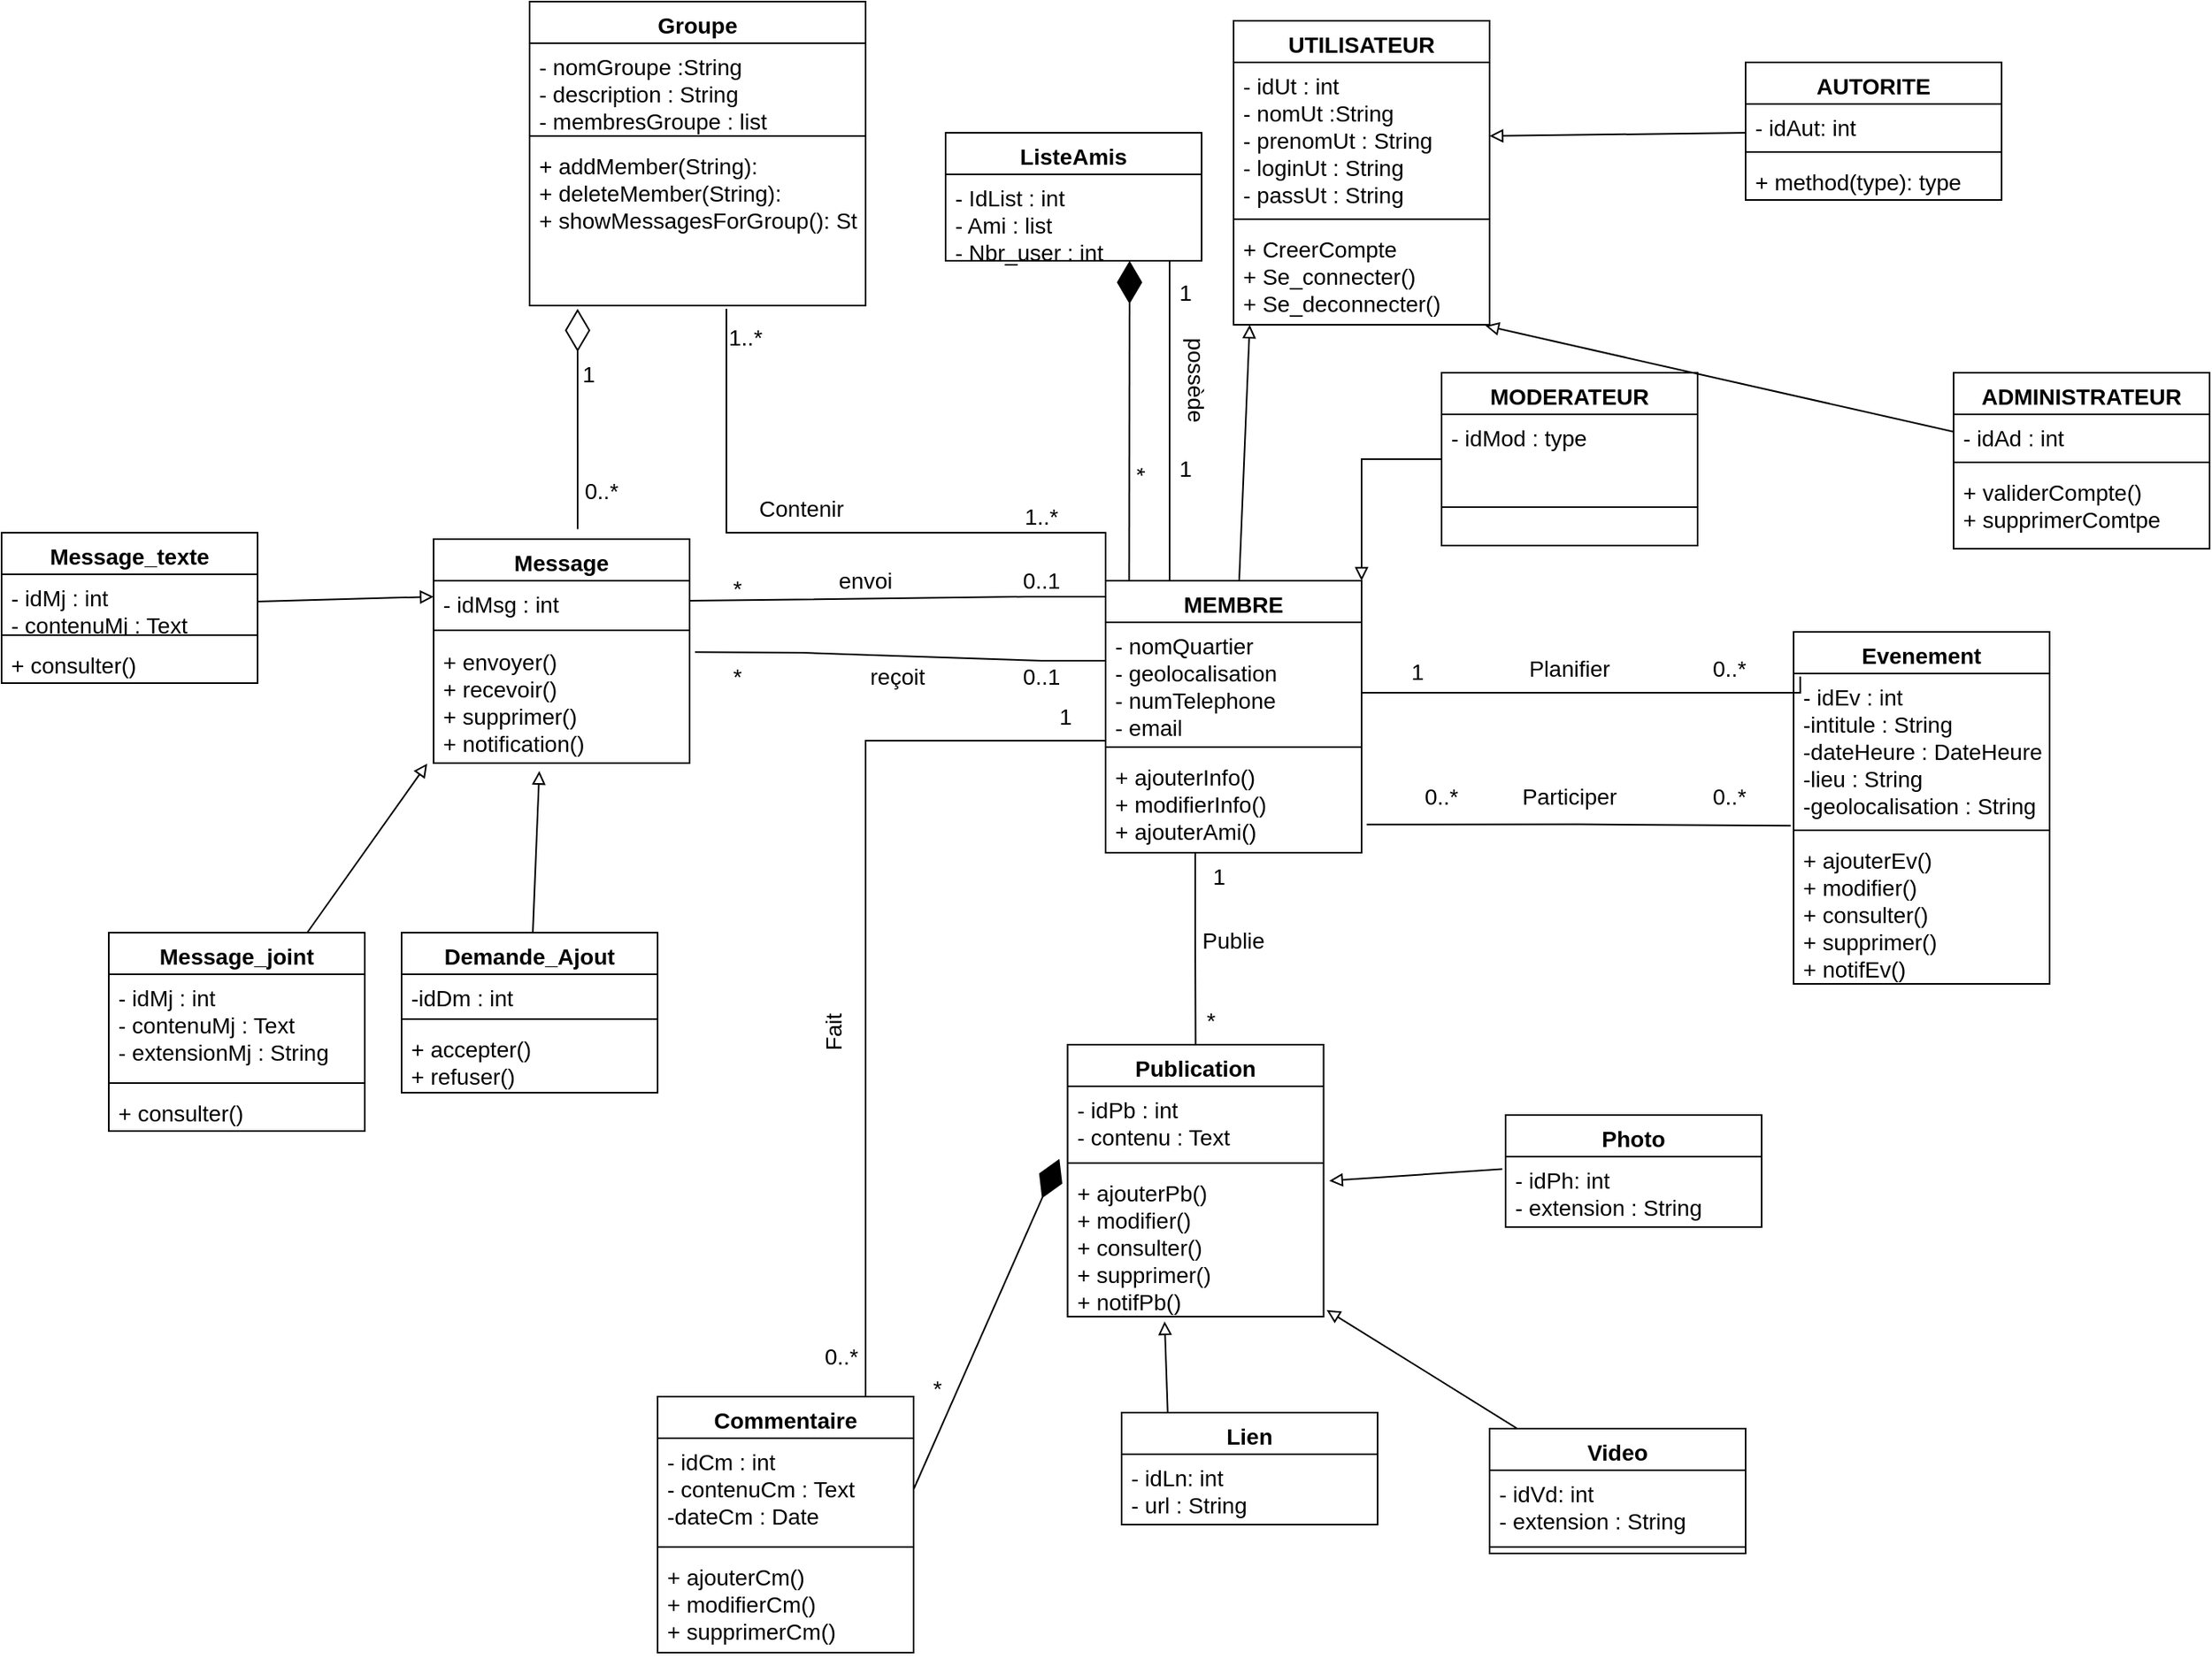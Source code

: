 <mxfile version="20.8.11" type="github">
  <diagram name="Page-1" id="nLd5oKzQ9gO693_rZfJg">
    <mxGraphModel dx="1706" dy="1722" grid="1" gridSize="10" guides="1" tooltips="1" connect="1" arrows="1" fold="1" page="1" pageScale="1" pageWidth="827" pageHeight="1169" math="0" shadow="0">
      <root>
        <mxCell id="0" />
        <mxCell id="1" parent="0" />
        <mxCell id="KBeB1Mv37ap3J1wRYVuE-1" value="UTILISATEUR" style="swimlane;fontStyle=1;align=center;verticalAlign=top;childLayout=stackLayout;horizontal=1;startSize=26;horizontalStack=0;resizeParent=1;resizeParentMax=0;resizeLast=0;collapsible=1;marginBottom=0;fontSize=14;" parent="1" vertex="1">
          <mxGeometry x="290" y="-40" width="160" height="190" as="geometry" />
        </mxCell>
        <mxCell id="KBeB1Mv37ap3J1wRYVuE-2" value="- idUt : int&#xa;- nomUt :String&#xa;- prenomUt : String&#xa;- loginUt : String&#xa;- passUt : String&#xa;&#xa;" style="text;strokeColor=none;fillColor=none;align=left;verticalAlign=top;spacingLeft=4;spacingRight=4;overflow=hidden;rotatable=0;points=[[0,0.5],[1,0.5]];portConstraint=eastwest;fontSize=14;" parent="KBeB1Mv37ap3J1wRYVuE-1" vertex="1">
          <mxGeometry y="26" width="160" height="94" as="geometry" />
        </mxCell>
        <mxCell id="KBeB1Mv37ap3J1wRYVuE-3" value="" style="line;strokeWidth=1;fillColor=none;align=left;verticalAlign=middle;spacingTop=-1;spacingLeft=3;spacingRight=3;rotatable=0;labelPosition=right;points=[];portConstraint=eastwest;strokeColor=inherit;fontSize=14;" parent="KBeB1Mv37ap3J1wRYVuE-1" vertex="1">
          <mxGeometry y="120" width="160" height="8" as="geometry" />
        </mxCell>
        <mxCell id="KBeB1Mv37ap3J1wRYVuE-4" value="+ CreerCompte&#xa;+ Se_connecter()&#xa;+ Se_deconnecter()" style="text;strokeColor=none;fillColor=none;align=left;verticalAlign=top;spacingLeft=4;spacingRight=4;overflow=hidden;rotatable=0;points=[[0,0.5],[1,0.5]];portConstraint=eastwest;fontSize=14;" parent="KBeB1Mv37ap3J1wRYVuE-1" vertex="1">
          <mxGeometry y="128" width="160" height="62" as="geometry" />
        </mxCell>
        <mxCell id="CkU59M2SKb6onxOzNVY_-23" style="edgeStyle=none;rounded=0;orthogonalLoop=1;jettySize=auto;html=1;endArrow=block;endFill=0;fontSize=14;" parent="1" source="KBeB1Mv37ap3J1wRYVuE-11" target="KBeB1Mv37ap3J1wRYVuE-2" edge="1">
          <mxGeometry relative="1" as="geometry" />
        </mxCell>
        <mxCell id="KBeB1Mv37ap3J1wRYVuE-11" value="AUTORITE" style="swimlane;fontStyle=1;align=center;verticalAlign=top;childLayout=stackLayout;horizontal=1;startSize=26;horizontalStack=0;resizeParent=1;resizeParentMax=0;resizeLast=0;collapsible=1;marginBottom=0;fontSize=14;" parent="1" vertex="1">
          <mxGeometry x="610" y="-14" width="160" height="86" as="geometry" />
        </mxCell>
        <mxCell id="KBeB1Mv37ap3J1wRYVuE-12" value="- idAut: int" style="text;strokeColor=none;fillColor=none;align=left;verticalAlign=top;spacingLeft=4;spacingRight=4;overflow=hidden;rotatable=0;points=[[0,0.5],[1,0.5]];portConstraint=eastwest;fontSize=14;" parent="KBeB1Mv37ap3J1wRYVuE-11" vertex="1">
          <mxGeometry y="26" width="160" height="26" as="geometry" />
        </mxCell>
        <mxCell id="KBeB1Mv37ap3J1wRYVuE-13" value="" style="line;strokeWidth=1;fillColor=none;align=left;verticalAlign=middle;spacingTop=-1;spacingLeft=3;spacingRight=3;rotatable=0;labelPosition=right;points=[];portConstraint=eastwest;strokeColor=inherit;fontSize=14;" parent="KBeB1Mv37ap3J1wRYVuE-11" vertex="1">
          <mxGeometry y="52" width="160" height="8" as="geometry" />
        </mxCell>
        <mxCell id="KBeB1Mv37ap3J1wRYVuE-14" value="+ method(type): type" style="text;strokeColor=none;fillColor=none;align=left;verticalAlign=top;spacingLeft=4;spacingRight=4;overflow=hidden;rotatable=0;points=[[0,0.5],[1,0.5]];portConstraint=eastwest;fontSize=14;" parent="KBeB1Mv37ap3J1wRYVuE-11" vertex="1">
          <mxGeometry y="60" width="160" height="26" as="geometry" />
        </mxCell>
        <mxCell id="CkU59M2SKb6onxOzNVY_-20" style="rounded=0;orthogonalLoop=1;jettySize=auto;html=1;endArrow=block;endFill=0;fontSize=14;entryX=0.063;entryY=1;entryDx=0;entryDy=0;entryPerimeter=0;" parent="1" source="KBeB1Mv37ap3J1wRYVuE-15" target="KBeB1Mv37ap3J1wRYVuE-4" edge="1">
          <mxGeometry relative="1" as="geometry">
            <mxPoint x="300" y="120" as="targetPoint" />
          </mxGeometry>
        </mxCell>
        <mxCell id="7G3Ht4xXfiFAOZeV6RYM-61" style="edgeStyle=orthogonalEdgeStyle;rounded=0;jumpSize=6;orthogonalLoop=1;jettySize=auto;html=1;entryX=0.5;entryY=0;entryDx=0;entryDy=0;strokeWidth=1;fontSize=14;endArrow=none;endFill=0;startSize=6;sourcePerimeterSpacing=0;targetPerimeterSpacing=0;" edge="1" parent="1" source="KBeB1Mv37ap3J1wRYVuE-15" target="CkU59M2SKb6onxOzNVY_-30">
          <mxGeometry relative="1" as="geometry">
            <Array as="points">
              <mxPoint x="266" y="530" />
              <mxPoint x="266" y="530" />
            </Array>
          </mxGeometry>
        </mxCell>
        <mxCell id="KBeB1Mv37ap3J1wRYVuE-15" value="MEMBRE" style="swimlane;fontStyle=1;align=center;verticalAlign=top;childLayout=stackLayout;horizontal=1;startSize=26;horizontalStack=0;resizeParent=1;resizeParentMax=0;resizeLast=0;collapsible=1;marginBottom=0;fontSize=14;" parent="1" vertex="1">
          <mxGeometry x="210" y="310" width="160" height="170" as="geometry" />
        </mxCell>
        <mxCell id="KBeB1Mv37ap3J1wRYVuE-16" value="- nomQuartier&#xa;- geolocalisation&#xa;- numTelephone&#xa;- email&#xa;&#xa;" style="text;strokeColor=none;fillColor=none;align=left;verticalAlign=top;spacingLeft=4;spacingRight=4;overflow=hidden;rotatable=0;points=[[0,0.5],[1,0.5]];portConstraint=eastwest;fontSize=14;" parent="KBeB1Mv37ap3J1wRYVuE-15" vertex="1">
          <mxGeometry y="26" width="160" height="74" as="geometry" />
        </mxCell>
        <mxCell id="KBeB1Mv37ap3J1wRYVuE-17" value="" style="line;strokeWidth=1;fillColor=none;align=left;verticalAlign=middle;spacingTop=-1;spacingLeft=3;spacingRight=3;rotatable=0;labelPosition=right;points=[];portConstraint=eastwest;strokeColor=inherit;fontSize=14;" parent="KBeB1Mv37ap3J1wRYVuE-15" vertex="1">
          <mxGeometry y="100" width="160" height="8" as="geometry" />
        </mxCell>
        <mxCell id="KBeB1Mv37ap3J1wRYVuE-18" value="+ ajouterInfo()&#xa;+ modifierInfo()&#xa;+ ajouterAmi()" style="text;strokeColor=none;fillColor=none;align=left;verticalAlign=top;spacingLeft=4;spacingRight=4;overflow=hidden;rotatable=0;points=[[0,0.5],[1,0.5]];portConstraint=eastwest;fontSize=14;" parent="KBeB1Mv37ap3J1wRYVuE-15" vertex="1">
          <mxGeometry y="108" width="160" height="62" as="geometry" />
        </mxCell>
        <mxCell id="7G3Ht4xXfiFAOZeV6RYM-59" style="edgeStyle=orthogonalEdgeStyle;rounded=0;jumpSize=6;orthogonalLoop=1;jettySize=auto;html=1;entryX=1;entryY=0;entryDx=0;entryDy=0;strokeWidth=1;fontSize=14;endArrow=block;endFill=0;startSize=6;sourcePerimeterSpacing=0;targetPerimeterSpacing=0;" edge="1" parent="1" source="KBeB1Mv37ap3J1wRYVuE-19" target="KBeB1Mv37ap3J1wRYVuE-15">
          <mxGeometry relative="1" as="geometry" />
        </mxCell>
        <mxCell id="KBeB1Mv37ap3J1wRYVuE-19" value="MODERATEUR" style="swimlane;fontStyle=1;align=center;verticalAlign=top;childLayout=stackLayout;horizontal=1;startSize=26;horizontalStack=0;resizeParent=1;resizeParentMax=0;resizeLast=0;collapsible=1;marginBottom=0;fontSize=14;" parent="1" vertex="1">
          <mxGeometry x="420" y="180" width="160" height="108" as="geometry" />
        </mxCell>
        <mxCell id="KBeB1Mv37ap3J1wRYVuE-20" value="- idMod : type" style="text;strokeColor=none;fillColor=none;align=left;verticalAlign=top;spacingLeft=4;spacingRight=4;overflow=hidden;rotatable=0;points=[[0,0.5],[1,0.5]];portConstraint=eastwest;fontSize=14;" parent="KBeB1Mv37ap3J1wRYVuE-19" vertex="1">
          <mxGeometry y="26" width="160" height="34" as="geometry" />
        </mxCell>
        <mxCell id="KBeB1Mv37ap3J1wRYVuE-21" value="" style="line;strokeWidth=1;fillColor=none;align=left;verticalAlign=middle;spacingTop=-1;spacingLeft=3;spacingRight=3;rotatable=0;labelPosition=right;points=[];portConstraint=eastwest;strokeColor=inherit;fontSize=14;" parent="KBeB1Mv37ap3J1wRYVuE-19" vertex="1">
          <mxGeometry y="60" width="160" height="48" as="geometry" />
        </mxCell>
        <mxCell id="CkU59M2SKb6onxOzNVY_-22" style="edgeStyle=none;rounded=0;orthogonalLoop=1;jettySize=auto;html=1;entryX=0.984;entryY=1.01;entryDx=0;entryDy=0;entryPerimeter=0;endArrow=block;endFill=0;fontSize=14;" parent="1" source="KBeB1Mv37ap3J1wRYVuE-23" target="KBeB1Mv37ap3J1wRYVuE-4" edge="1">
          <mxGeometry relative="1" as="geometry" />
        </mxCell>
        <mxCell id="KBeB1Mv37ap3J1wRYVuE-23" value="ADMINISTRATEUR" style="swimlane;fontStyle=1;align=center;verticalAlign=top;childLayout=stackLayout;horizontal=1;startSize=26;horizontalStack=0;resizeParent=1;resizeParentMax=0;resizeLast=0;collapsible=1;marginBottom=0;fontSize=14;" parent="1" vertex="1">
          <mxGeometry x="740" y="180" width="160" height="110" as="geometry" />
        </mxCell>
        <mxCell id="KBeB1Mv37ap3J1wRYVuE-24" value="- idAd : int" style="text;strokeColor=none;fillColor=none;align=left;verticalAlign=top;spacingLeft=4;spacingRight=4;overflow=hidden;rotatable=0;points=[[0,0.5],[1,0.5]];portConstraint=eastwest;fontSize=14;" parent="KBeB1Mv37ap3J1wRYVuE-23" vertex="1">
          <mxGeometry y="26" width="160" height="26" as="geometry" />
        </mxCell>
        <mxCell id="KBeB1Mv37ap3J1wRYVuE-25" value="" style="line;strokeWidth=1;fillColor=none;align=left;verticalAlign=middle;spacingTop=-1;spacingLeft=3;spacingRight=3;rotatable=0;labelPosition=right;points=[];portConstraint=eastwest;strokeColor=inherit;fontSize=14;" parent="KBeB1Mv37ap3J1wRYVuE-23" vertex="1">
          <mxGeometry y="52" width="160" height="8" as="geometry" />
        </mxCell>
        <mxCell id="KBeB1Mv37ap3J1wRYVuE-26" value="+ validerCompte()&#xa;+ supprimerComtpe" style="text;strokeColor=none;fillColor=none;align=left;verticalAlign=top;spacingLeft=4;spacingRight=4;overflow=hidden;rotatable=0;points=[[0,0.5],[1,0.5]];portConstraint=eastwest;fontSize=14;" parent="KBeB1Mv37ap3J1wRYVuE-23" vertex="1">
          <mxGeometry y="60" width="160" height="50" as="geometry" />
        </mxCell>
        <mxCell id="CkU59M2SKb6onxOzNVY_-30" value="Publication" style="swimlane;fontStyle=1;align=center;verticalAlign=top;childLayout=stackLayout;horizontal=1;startSize=26;horizontalStack=0;resizeParent=1;resizeParentMax=0;resizeLast=0;collapsible=1;marginBottom=0;fontSize=14;" parent="1" vertex="1">
          <mxGeometry x="186.25" y="600" width="160" height="170" as="geometry" />
        </mxCell>
        <mxCell id="CkU59M2SKb6onxOzNVY_-31" value="- idPb : int&#xa;- contenu : Text" style="text;strokeColor=none;fillColor=none;align=left;verticalAlign=top;spacingLeft=4;spacingRight=4;overflow=hidden;rotatable=0;points=[[0,0.5],[1,0.5]];portConstraint=eastwest;fontSize=14;" parent="CkU59M2SKb6onxOzNVY_-30" vertex="1">
          <mxGeometry y="26" width="160" height="44" as="geometry" />
        </mxCell>
        <mxCell id="CkU59M2SKb6onxOzNVY_-32" value="" style="line;strokeWidth=1;fillColor=none;align=left;verticalAlign=middle;spacingTop=-1;spacingLeft=3;spacingRight=3;rotatable=0;labelPosition=right;points=[];portConstraint=eastwest;strokeColor=inherit;fontSize=14;" parent="CkU59M2SKb6onxOzNVY_-30" vertex="1">
          <mxGeometry y="70" width="160" height="8" as="geometry" />
        </mxCell>
        <mxCell id="CkU59M2SKb6onxOzNVY_-33" value="+ ajouterPb()&#xa;+ modifier()&#xa;+ consulter()&#xa;+ supprimer()&#xa;+ notifPb()" style="text;strokeColor=none;fillColor=none;align=left;verticalAlign=top;spacingLeft=4;spacingRight=4;overflow=hidden;rotatable=0;points=[[0,0.5],[1,0.5]];portConstraint=eastwest;fontSize=14;" parent="CkU59M2SKb6onxOzNVY_-30" vertex="1">
          <mxGeometry y="78" width="160" height="92" as="geometry" />
        </mxCell>
        <mxCell id="CkU59M2SKb6onxOzNVY_-48" style="edgeStyle=none;rounded=0;orthogonalLoop=1;jettySize=auto;html=1;endArrow=block;endFill=0;fontSize=14;entryX=1.012;entryY=0.955;entryDx=0;entryDy=0;entryPerimeter=0;" parent="1" source="CkU59M2SKb6onxOzNVY_-34" target="CkU59M2SKb6onxOzNVY_-33" edge="1">
          <mxGeometry relative="1" as="geometry">
            <mxPoint x="370" y="780" as="targetPoint" />
          </mxGeometry>
        </mxCell>
        <mxCell id="CkU59M2SKb6onxOzNVY_-34" value="Video" style="swimlane;fontStyle=1;align=center;verticalAlign=top;childLayout=stackLayout;horizontal=1;startSize=26;horizontalStack=0;resizeParent=1;resizeParentMax=0;resizeLast=0;collapsible=1;marginBottom=0;fontSize=14;" parent="1" vertex="1">
          <mxGeometry x="450" y="840" width="160" height="78" as="geometry" />
        </mxCell>
        <mxCell id="CkU59M2SKb6onxOzNVY_-35" value="- idVd: int&#xa;- extension : String&#xa;" style="text;strokeColor=none;fillColor=none;align=left;verticalAlign=top;spacingLeft=4;spacingRight=4;overflow=hidden;rotatable=0;points=[[0,0.5],[1,0.5]];portConstraint=eastwest;fontSize=14;" parent="CkU59M2SKb6onxOzNVY_-34" vertex="1">
          <mxGeometry y="26" width="160" height="44" as="geometry" />
        </mxCell>
        <mxCell id="CkU59M2SKb6onxOzNVY_-36" value="" style="line;strokeWidth=1;fillColor=none;align=left;verticalAlign=middle;spacingTop=-1;spacingLeft=3;spacingRight=3;rotatable=0;labelPosition=right;points=[];portConstraint=eastwest;strokeColor=inherit;fontSize=14;" parent="CkU59M2SKb6onxOzNVY_-34" vertex="1">
          <mxGeometry y="70" width="160" height="8" as="geometry" />
        </mxCell>
        <mxCell id="CkU59M2SKb6onxOzNVY_-47" style="edgeStyle=none;rounded=0;orthogonalLoop=1;jettySize=auto;html=1;endArrow=block;endFill=0;fontSize=14;entryX=0.379;entryY=1.032;entryDx=0;entryDy=0;entryPerimeter=0;" parent="1" edge="1" target="CkU59M2SKb6onxOzNVY_-33">
          <mxGeometry relative="1" as="geometry">
            <mxPoint x="248.82" y="830" as="sourcePoint" />
            <mxPoint x="249" y="780" as="targetPoint" />
          </mxGeometry>
        </mxCell>
        <mxCell id="CkU59M2SKb6onxOzNVY_-38" value="Lien" style="swimlane;fontStyle=1;align=center;verticalAlign=top;childLayout=stackLayout;horizontal=1;startSize=26;horizontalStack=0;resizeParent=1;resizeParentMax=0;resizeLast=0;collapsible=1;marginBottom=0;fontSize=14;" parent="1" vertex="1">
          <mxGeometry x="220" y="830" width="160" height="70" as="geometry" />
        </mxCell>
        <mxCell id="CkU59M2SKb6onxOzNVY_-39" value="- idLn: int&#xa;- url : String&#xa;" style="text;strokeColor=none;fillColor=none;align=left;verticalAlign=top;spacingLeft=4;spacingRight=4;overflow=hidden;rotatable=0;points=[[0,0.5],[1,0.5]];portConstraint=eastwest;fontSize=14;" parent="CkU59M2SKb6onxOzNVY_-38" vertex="1">
          <mxGeometry y="26" width="160" height="44" as="geometry" />
        </mxCell>
        <mxCell id="CkU59M2SKb6onxOzNVY_-49" style="edgeStyle=none;rounded=0;orthogonalLoop=1;jettySize=auto;html=1;endArrow=block;endFill=0;fontSize=14;exitX=-0.013;exitY=0.177;exitDx=0;exitDy=0;entryX=1.022;entryY=0.077;entryDx=0;entryDy=0;entryPerimeter=0;exitPerimeter=0;" parent="1" edge="1" target="CkU59M2SKb6onxOzNVY_-33" source="CkU59M2SKb6onxOzNVY_-43">
          <mxGeometry relative="1" as="geometry">
            <mxPoint x="450" y="538.667" as="sourcePoint" />
            <mxPoint x="380" y="683" as="targetPoint" />
            <Array as="points" />
          </mxGeometry>
        </mxCell>
        <mxCell id="CkU59M2SKb6onxOzNVY_-42" value="Photo" style="swimlane;fontStyle=1;align=center;verticalAlign=top;childLayout=stackLayout;horizontal=1;startSize=26;horizontalStack=0;resizeParent=1;resizeParentMax=0;resizeLast=0;collapsible=1;marginBottom=0;fontSize=14;" parent="1" vertex="1">
          <mxGeometry x="460" y="644" width="160" height="70" as="geometry" />
        </mxCell>
        <mxCell id="CkU59M2SKb6onxOzNVY_-43" value="- idPh: int&#xa;- extension : String&#xa;" style="text;strokeColor=none;fillColor=none;align=left;verticalAlign=top;spacingLeft=4;spacingRight=4;overflow=hidden;rotatable=0;points=[[0,0.5],[1,0.5]];portConstraint=eastwest;fontSize=14;" parent="CkU59M2SKb6onxOzNVY_-42" vertex="1">
          <mxGeometry y="26" width="160" height="44" as="geometry" />
        </mxCell>
        <mxCell id="CkU59M2SKb6onxOzNVY_-54" value="ListeAmis" style="swimlane;fontStyle=1;align=center;verticalAlign=top;childLayout=stackLayout;horizontal=1;startSize=26;horizontalStack=0;resizeParent=1;resizeParentMax=0;resizeLast=0;collapsible=1;marginBottom=0;fontSize=14;" parent="1" vertex="1">
          <mxGeometry x="110" y="30" width="160" height="80" as="geometry" />
        </mxCell>
        <mxCell id="CkU59M2SKb6onxOzNVY_-55" value="- IdList : int&#xa;- Ami : list&#xa;- Nbr_user : int&#xa;" style="text;strokeColor=none;fillColor=none;align=left;verticalAlign=top;spacingLeft=4;spacingRight=4;overflow=hidden;rotatable=0;points=[[0,0.5],[1,0.5]];portConstraint=eastwest;fontSize=14;" parent="CkU59M2SKb6onxOzNVY_-54" vertex="1">
          <mxGeometry y="26" width="160" height="54" as="geometry" />
        </mxCell>
        <mxCell id="CkU59M2SKb6onxOzNVY_-61" style="edgeStyle=none;rounded=0;orthogonalLoop=1;jettySize=auto;html=1;endArrow=none;endFill=0;exitX=0.25;exitY=0;exitDx=0;exitDy=0;sourcePerimeterSpacing=0;targetPerimeterSpacing=0;fontSize=14;" parent="1" source="KBeB1Mv37ap3J1wRYVuE-15" edge="1">
          <mxGeometry relative="1" as="geometry">
            <mxPoint x="74" y="160" as="sourcePoint" />
            <mxPoint x="250" y="110" as="targetPoint" />
            <Array as="points">
              <mxPoint x="250" y="140" />
            </Array>
          </mxGeometry>
        </mxCell>
        <mxCell id="CkU59M2SKb6onxOzNVY_-68" style="edgeStyle=orthogonalEdgeStyle;rounded=0;orthogonalLoop=1;jettySize=auto;html=1;endArrow=none;endFill=0;fontSize=14;" parent="1" source="CkU59M2SKb6onxOzNVY_-63" edge="1">
          <mxGeometry relative="1" as="geometry">
            <mxPoint x="210" y="420" as="targetPoint" />
            <Array as="points">
              <mxPoint x="60" y="410" />
              <mxPoint x="210" y="410" />
            </Array>
          </mxGeometry>
        </mxCell>
        <mxCell id="CkU59M2SKb6onxOzNVY_-63" value="Commentaire" style="swimlane;fontStyle=1;align=center;verticalAlign=top;childLayout=stackLayout;horizontal=1;startSize=26;horizontalStack=0;resizeParent=1;resizeParentMax=0;resizeLast=0;collapsible=1;marginBottom=0;fontSize=14;" parent="1" vertex="1">
          <mxGeometry x="-70" y="820" width="160" height="160" as="geometry" />
        </mxCell>
        <mxCell id="CkU59M2SKb6onxOzNVY_-64" value="- idCm : int&#xa;- contenuCm : Text&#xa;-dateCm : Date" style="text;strokeColor=none;fillColor=none;align=left;verticalAlign=top;spacingLeft=4;spacingRight=4;overflow=hidden;rotatable=0;points=[[0,0.5],[1,0.5]];portConstraint=eastwest;fontSize=14;" parent="CkU59M2SKb6onxOzNVY_-63" vertex="1">
          <mxGeometry y="26" width="160" height="64" as="geometry" />
        </mxCell>
        <mxCell id="CkU59M2SKb6onxOzNVY_-65" value="" style="line;strokeWidth=1;fillColor=none;align=left;verticalAlign=middle;spacingTop=-1;spacingLeft=3;spacingRight=3;rotatable=0;labelPosition=right;points=[];portConstraint=eastwest;strokeColor=inherit;fontSize=14;" parent="CkU59M2SKb6onxOzNVY_-63" vertex="1">
          <mxGeometry y="90" width="160" height="8" as="geometry" />
        </mxCell>
        <mxCell id="CkU59M2SKb6onxOzNVY_-66" value="+ ajouterCm()&#xa;+ modifierCm()&#xa;+ supprimerCm()&#xa;" style="text;strokeColor=none;fillColor=none;align=left;verticalAlign=top;spacingLeft=4;spacingRight=4;overflow=hidden;rotatable=0;points=[[0,0.5],[1,0.5]];portConstraint=eastwest;fontSize=14;" parent="CkU59M2SKb6onxOzNVY_-63" vertex="1">
          <mxGeometry y="98" width="160" height="62" as="geometry" />
        </mxCell>
        <mxCell id="CkU59M2SKb6onxOzNVY_-77" style="rounded=0;orthogonalLoop=1;jettySize=auto;html=1;endArrow=none;endFill=0;exitX=0;exitY=0.75;exitDx=0;exitDy=0;fontSize=14;" parent="1" edge="1">
          <mxGeometry relative="1" as="geometry">
            <mxPoint x="-50" y="322.5" as="sourcePoint" />
            <mxPoint x="210" y="320" as="targetPoint" />
            <Array as="points">
              <mxPoint x="160" y="320" />
            </Array>
          </mxGeometry>
        </mxCell>
        <mxCell id="CkU59M2SKb6onxOzNVY_-73" value="Message" style="swimlane;fontStyle=1;align=center;verticalAlign=top;childLayout=stackLayout;horizontal=1;startSize=26;horizontalStack=0;resizeParent=1;resizeParentMax=0;resizeLast=0;collapsible=1;marginBottom=0;fontSize=14;" parent="1" vertex="1">
          <mxGeometry x="-210" y="284" width="160" height="140" as="geometry" />
        </mxCell>
        <mxCell id="CkU59M2SKb6onxOzNVY_-74" value="- idMsg : int" style="text;strokeColor=none;fillColor=none;align=left;verticalAlign=top;spacingLeft=4;spacingRight=4;overflow=hidden;rotatable=0;points=[[0,0.5],[1,0.5]];portConstraint=eastwest;fontSize=14;" parent="CkU59M2SKb6onxOzNVY_-73" vertex="1">
          <mxGeometry y="26" width="160" height="26" as="geometry" />
        </mxCell>
        <mxCell id="CkU59M2SKb6onxOzNVY_-75" value="" style="line;strokeWidth=1;fillColor=none;align=left;verticalAlign=middle;spacingTop=-1;spacingLeft=3;spacingRight=3;rotatable=0;labelPosition=right;points=[];portConstraint=eastwest;strokeColor=inherit;fontSize=14;" parent="CkU59M2SKb6onxOzNVY_-73" vertex="1">
          <mxGeometry y="52" width="160" height="10" as="geometry" />
        </mxCell>
        <mxCell id="CkU59M2SKb6onxOzNVY_-76" value="+ envoyer()&#xa;+ recevoir()&#xa;+ supprimer()&#xa;+ notification()&#xa;" style="text;strokeColor=none;fillColor=none;align=left;verticalAlign=top;spacingLeft=4;spacingRight=4;overflow=hidden;rotatable=0;points=[[0,0.5],[1,0.5]];portConstraint=eastwest;fontSize=14;" parent="CkU59M2SKb6onxOzNVY_-73" vertex="1">
          <mxGeometry y="62" width="160" height="78" as="geometry" />
        </mxCell>
        <mxCell id="CkU59M2SKb6onxOzNVY_-78" style="rounded=0;orthogonalLoop=1;jettySize=auto;html=1;endArrow=none;endFill=0;exitX=1.021;exitY=0.11;exitDx=0;exitDy=0;exitPerimeter=0;fontSize=14;" parent="1" source="CkU59M2SKb6onxOzNVY_-76" edge="1">
          <mxGeometry relative="1" as="geometry">
            <mxPoint x="210" y="360" as="targetPoint" />
            <Array as="points">
              <mxPoint x="20" y="355" />
              <mxPoint x="170" y="360" />
            </Array>
          </mxGeometry>
        </mxCell>
        <mxCell id="CkU59M2SKb6onxOzNVY_-79" value="Message_texte" style="swimlane;fontStyle=1;align=center;verticalAlign=top;childLayout=stackLayout;horizontal=1;startSize=26;horizontalStack=0;resizeParent=1;resizeParentMax=0;resizeLast=0;collapsible=1;marginBottom=0;fontSize=14;" parent="1" vertex="1">
          <mxGeometry x="-480" y="280" width="160" height="94" as="geometry" />
        </mxCell>
        <mxCell id="CkU59M2SKb6onxOzNVY_-80" value="- idMj : int&#xa;- contenuMj : Text" style="text;strokeColor=none;fillColor=none;align=left;verticalAlign=top;spacingLeft=4;spacingRight=4;overflow=hidden;rotatable=0;points=[[0,0.5],[1,0.5]];portConstraint=eastwest;fontSize=14;" parent="CkU59M2SKb6onxOzNVY_-79" vertex="1">
          <mxGeometry y="26" width="160" height="34" as="geometry" />
        </mxCell>
        <mxCell id="CkU59M2SKb6onxOzNVY_-81" value="" style="line;strokeWidth=1;fillColor=none;align=left;verticalAlign=middle;spacingTop=-1;spacingLeft=3;spacingRight=3;rotatable=0;labelPosition=right;points=[];portConstraint=eastwest;strokeColor=inherit;fontSize=14;" parent="CkU59M2SKb6onxOzNVY_-79" vertex="1">
          <mxGeometry y="60" width="160" height="8" as="geometry" />
        </mxCell>
        <mxCell id="CkU59M2SKb6onxOzNVY_-82" value="+ consulter()" style="text;strokeColor=none;fillColor=none;align=left;verticalAlign=top;spacingLeft=4;spacingRight=4;overflow=hidden;rotatable=0;points=[[0,0.5],[1,0.5]];portConstraint=eastwest;fontSize=14;" parent="CkU59M2SKb6onxOzNVY_-79" vertex="1">
          <mxGeometry y="68" width="160" height="26" as="geometry" />
        </mxCell>
        <mxCell id="CkU59M2SKb6onxOzNVY_-83" style="edgeStyle=none;rounded=0;orthogonalLoop=1;jettySize=auto;html=1;endArrow=block;endFill=0;exitX=1;exitY=0.5;exitDx=0;exitDy=0;fontSize=14;" parent="1" source="CkU59M2SKb6onxOzNVY_-80" edge="1">
          <mxGeometry relative="1" as="geometry">
            <mxPoint x="-230" y="410" as="sourcePoint" />
            <mxPoint x="-210" y="320" as="targetPoint" />
          </mxGeometry>
        </mxCell>
        <mxCell id="CkU59M2SKb6onxOzNVY_-94" style="edgeStyle=none;rounded=0;orthogonalLoop=1;jettySize=auto;html=1;endArrow=block;endFill=0;entryX=0.413;entryY=1.063;entryDx=0;entryDy=0;entryPerimeter=0;fontSize=14;" parent="1" source="CkU59M2SKb6onxOzNVY_-90" target="CkU59M2SKb6onxOzNVY_-76" edge="1">
          <mxGeometry relative="1" as="geometry">
            <mxPoint x="-140" y="460" as="targetPoint" />
          </mxGeometry>
        </mxCell>
        <mxCell id="CkU59M2SKb6onxOzNVY_-90" value="Demande_Ajout" style="swimlane;fontStyle=1;align=center;verticalAlign=top;childLayout=stackLayout;horizontal=1;startSize=26;horizontalStack=0;resizeParent=1;resizeParentMax=0;resizeLast=0;collapsible=1;marginBottom=0;fontSize=14;" parent="1" vertex="1">
          <mxGeometry x="-230" y="530" width="160" height="100" as="geometry" />
        </mxCell>
        <mxCell id="CkU59M2SKb6onxOzNVY_-91" value="-idDm : int&#xa;&#xa;" style="text;strokeColor=none;fillColor=none;align=left;verticalAlign=top;spacingLeft=4;spacingRight=4;overflow=hidden;rotatable=0;points=[[0,0.5],[1,0.5]];portConstraint=eastwest;fontSize=14;" parent="CkU59M2SKb6onxOzNVY_-90" vertex="1">
          <mxGeometry y="26" width="160" height="24" as="geometry" />
        </mxCell>
        <mxCell id="CkU59M2SKb6onxOzNVY_-92" value="" style="line;strokeWidth=1;fillColor=none;align=left;verticalAlign=middle;spacingTop=-1;spacingLeft=3;spacingRight=3;rotatable=0;labelPosition=right;points=[];portConstraint=eastwest;strokeColor=inherit;fontSize=14;" parent="CkU59M2SKb6onxOzNVY_-90" vertex="1">
          <mxGeometry y="50" width="160" height="8" as="geometry" />
        </mxCell>
        <mxCell id="CkU59M2SKb6onxOzNVY_-93" value="+ accepter()&#xa;+ refuser()&#xa;" style="text;strokeColor=none;fillColor=none;align=left;verticalAlign=top;spacingLeft=4;spacingRight=4;overflow=hidden;rotatable=0;points=[[0,0.5],[1,0.5]];portConstraint=eastwest;fontSize=14;" parent="CkU59M2SKb6onxOzNVY_-90" vertex="1">
          <mxGeometry y="58" width="160" height="42" as="geometry" />
        </mxCell>
        <mxCell id="7G3Ht4xXfiFAOZeV6RYM-1" value="Groupe" style="swimlane;fontStyle=1;align=center;verticalAlign=top;childLayout=stackLayout;horizontal=1;startSize=26;horizontalStack=0;resizeParent=1;resizeParentMax=0;resizeLast=0;collapsible=1;marginBottom=0;fontSize=14;" vertex="1" parent="1">
          <mxGeometry x="-150" y="-52" width="210" height="190" as="geometry" />
        </mxCell>
        <mxCell id="7G3Ht4xXfiFAOZeV6RYM-2" value="- nomGroupe :String&#xa;- description : String&#xa;- membresGroupe : list" style="text;strokeColor=none;fillColor=none;align=left;verticalAlign=top;spacingLeft=4;spacingRight=4;overflow=hidden;rotatable=0;points=[[0,0.5],[1,0.5]];portConstraint=eastwest;fontSize=14;" vertex="1" parent="7G3Ht4xXfiFAOZeV6RYM-1">
          <mxGeometry y="26" width="210" height="54" as="geometry" />
        </mxCell>
        <mxCell id="7G3Ht4xXfiFAOZeV6RYM-3" value="" style="line;strokeWidth=1;fillColor=none;align=left;verticalAlign=middle;spacingTop=-1;spacingLeft=3;spacingRight=3;rotatable=0;labelPosition=right;points=[];portConstraint=eastwest;strokeColor=inherit;fontSize=14;" vertex="1" parent="7G3Ht4xXfiFAOZeV6RYM-1">
          <mxGeometry y="80" width="210" height="8" as="geometry" />
        </mxCell>
        <mxCell id="7G3Ht4xXfiFAOZeV6RYM-4" value="+ addMember(String): &#xa;+ deleteMember(String):&#xa;+ showMessagesForGroup(): String " style="text;strokeColor=none;fillColor=none;align=left;verticalAlign=top;spacingLeft=4;spacingRight=4;overflow=hidden;rotatable=0;points=[[0,0.5],[1,0.5]];portConstraint=eastwest;fontSize=14;" vertex="1" parent="7G3Ht4xXfiFAOZeV6RYM-1">
          <mxGeometry y="88" width="210" height="102" as="geometry" />
        </mxCell>
        <mxCell id="7G3Ht4xXfiFAOZeV6RYM-6" value="" style="endArrow=diamondThin;endFill=0;endSize=24;html=1;rounded=0;strokeWidth=1;sourcePerimeterSpacing=0;targetPerimeterSpacing=0;jumpSize=6;exitX=0.563;exitY=-0.045;exitDx=0;exitDy=0;exitPerimeter=0;fontSize=14;" edge="1" parent="1" source="CkU59M2SKb6onxOzNVY_-73">
          <mxGeometry width="160" relative="1" as="geometry">
            <mxPoint x="60" y="270" as="sourcePoint" />
            <mxPoint x="-120" y="140" as="targetPoint" />
          </mxGeometry>
        </mxCell>
        <mxCell id="7G3Ht4xXfiFAOZeV6RYM-7" value="" style="endArrow=diamondThin;endFill=1;endSize=24;html=1;rounded=0;strokeWidth=1;sourcePerimeterSpacing=0;targetPerimeterSpacing=0;jumpSize=6;exitX=0.092;exitY=0;exitDx=0;exitDy=0;exitPerimeter=0;fontSize=14;" edge="1" parent="1" source="KBeB1Mv37ap3J1wRYVuE-15">
          <mxGeometry width="160" relative="1" as="geometry">
            <mxPoint x="230" y="250" as="sourcePoint" />
            <mxPoint x="225" y="110" as="targetPoint" />
          </mxGeometry>
        </mxCell>
        <mxCell id="7G3Ht4xXfiFAOZeV6RYM-8" value="" style="endArrow=diamondThin;endFill=1;endSize=24;html=1;rounded=0;strokeWidth=1;sourcePerimeterSpacing=0;targetPerimeterSpacing=0;jumpSize=6;exitX=1;exitY=0.5;exitDx=0;exitDy=0;fontSize=14;entryX=-0.032;entryY=1.031;entryDx=0;entryDy=0;entryPerimeter=0;" edge="1" parent="1" source="CkU59M2SKb6onxOzNVY_-64" target="CkU59M2SKb6onxOzNVY_-31">
          <mxGeometry width="160" relative="1" as="geometry">
            <mxPoint x="60" y="720" as="sourcePoint" />
            <mxPoint x="160" y="770" as="targetPoint" />
          </mxGeometry>
        </mxCell>
        <mxCell id="7G3Ht4xXfiFAOZeV6RYM-10" value="Evenement" style="swimlane;fontStyle=1;align=center;verticalAlign=top;childLayout=stackLayout;horizontal=1;startSize=26;horizontalStack=0;resizeParent=1;resizeParentMax=0;resizeLast=0;collapsible=1;marginBottom=0;fontSize=14;" vertex="1" parent="1">
          <mxGeometry x="640" y="342" width="160" height="220" as="geometry" />
        </mxCell>
        <mxCell id="7G3Ht4xXfiFAOZeV6RYM-11" value="- idEv : int&#xa;-intitule : String&#xa;-dateHeure : DateHeure&#xa;-lieu : String&#xa;-geolocalisation : String&#xa;&#xa;" style="text;strokeColor=none;fillColor=none;align=left;verticalAlign=top;spacingLeft=4;spacingRight=4;overflow=hidden;rotatable=0;points=[[0,0.5],[1,0.5]];portConstraint=eastwest;fontSize=14;" vertex="1" parent="7G3Ht4xXfiFAOZeV6RYM-10">
          <mxGeometry y="26" width="160" height="94" as="geometry" />
        </mxCell>
        <mxCell id="7G3Ht4xXfiFAOZeV6RYM-12" value="" style="line;strokeWidth=1;fillColor=none;align=left;verticalAlign=middle;spacingTop=-1;spacingLeft=3;spacingRight=3;rotatable=0;labelPosition=right;points=[];portConstraint=eastwest;strokeColor=inherit;fontSize=14;" vertex="1" parent="7G3Ht4xXfiFAOZeV6RYM-10">
          <mxGeometry y="120" width="160" height="8" as="geometry" />
        </mxCell>
        <mxCell id="7G3Ht4xXfiFAOZeV6RYM-13" value="+ ajouterEv()&#xa;+ modifier()&#xa;+ consulter()&#xa;+ supprimer()&#xa;+ notifEv()" style="text;strokeColor=none;fillColor=none;align=left;verticalAlign=top;spacingLeft=4;spacingRight=4;overflow=hidden;rotatable=0;points=[[0,0.5],[1,0.5]];portConstraint=eastwest;fontSize=14;" vertex="1" parent="7G3Ht4xXfiFAOZeV6RYM-10">
          <mxGeometry y="128" width="160" height="92" as="geometry" />
        </mxCell>
        <mxCell id="7G3Ht4xXfiFAOZeV6RYM-15" value="1..*" style="text;html=1;strokeColor=none;fillColor=none;align=center;verticalAlign=middle;whiteSpace=wrap;rounded=0;fontSize=14;" vertex="1" parent="1">
          <mxGeometry x="140" y="260" width="60" height="20" as="geometry" />
        </mxCell>
        <mxCell id="7G3Ht4xXfiFAOZeV6RYM-16" value="1..&lt;font style=&quot;font-size: 14px;&quot;&gt;*&lt;/font&gt;" style="text;html=1;strokeColor=none;fillColor=none;align=center;verticalAlign=middle;whiteSpace=wrap;rounded=0;fontSize=14;" vertex="1" parent="1">
          <mxGeometry x="-30" y="142.5" width="30" height="30" as="geometry" />
        </mxCell>
        <mxCell id="7G3Ht4xXfiFAOZeV6RYM-17" value="1" style="text;html=1;strokeColor=none;fillColor=none;align=center;verticalAlign=middle;whiteSpace=wrap;rounded=0;rotation=0;fontSize=14;" vertex="1" parent="1">
          <mxGeometry x="250" y="120" width="20" height="20" as="geometry" />
        </mxCell>
        <mxCell id="7G3Ht4xXfiFAOZeV6RYM-18" value="&lt;font style=&quot;font-size: 14px;&quot;&gt;*&lt;/font&gt;" style="text;html=1;strokeColor=none;fillColor=none;align=center;verticalAlign=middle;whiteSpace=wrap;rounded=0;rotation=90;fontSize=14;" vertex="1" parent="1">
          <mxGeometry x="214.92" y="229.77" width="30.31" height="24.54" as="geometry" />
        </mxCell>
        <mxCell id="7G3Ht4xXfiFAOZeV6RYM-19" value="&lt;font style=&quot;font-size: 14px;&quot;&gt;possède&lt;/font&gt;" style="text;html=1;strokeColor=none;fillColor=none;align=center;verticalAlign=middle;whiteSpace=wrap;rounded=0;rotation=90;fontSize=14;" vertex="1" parent="1">
          <mxGeometry x="236.25" y="168.75" width="60" height="32.5" as="geometry" />
        </mxCell>
        <mxCell id="7G3Ht4xXfiFAOZeV6RYM-20" value="1" style="text;html=1;strokeColor=none;fillColor=none;align=center;verticalAlign=middle;whiteSpace=wrap;rounded=0;rotation=0;fontSize=14;" vertex="1" parent="1">
          <mxGeometry x="250" y="230" width="20" height="20" as="geometry" />
        </mxCell>
        <mxCell id="7G3Ht4xXfiFAOZeV6RYM-21" value="0..1" style="text;html=1;strokeColor=none;fillColor=none;align=center;verticalAlign=middle;whiteSpace=wrap;rounded=0;fontSize=14;" vertex="1" parent="1">
          <mxGeometry x="140" y="360" width="60" height="20" as="geometry" />
        </mxCell>
        <mxCell id="7G3Ht4xXfiFAOZeV6RYM-22" value="&lt;font style=&quot;font-size: 14px;&quot;&gt;*&lt;/font&gt;" style="text;html=1;strokeColor=none;fillColor=none;align=center;verticalAlign=middle;whiteSpace=wrap;rounded=0;fontSize=14;" vertex="1" parent="1">
          <mxGeometry x="-40" y="360" width="40" height="20" as="geometry" />
        </mxCell>
        <mxCell id="7G3Ht4xXfiFAOZeV6RYM-24" value="0..1" style="text;html=1;strokeColor=none;fillColor=none;align=center;verticalAlign=middle;whiteSpace=wrap;rounded=0;fontSize=14;" vertex="1" parent="1">
          <mxGeometry x="140" y="300" width="60" height="20" as="geometry" />
        </mxCell>
        <mxCell id="7G3Ht4xXfiFAOZeV6RYM-25" value="&lt;font style=&quot;font-size: 14px;&quot;&gt;envoi&lt;/font&gt;" style="text;html=1;strokeColor=none;fillColor=none;align=center;verticalAlign=middle;whiteSpace=wrap;rounded=0;fontSize=14;" vertex="1" parent="1">
          <mxGeometry x="30" y="300" width="60" height="20" as="geometry" />
        </mxCell>
        <mxCell id="7G3Ht4xXfiFAOZeV6RYM-26" value="0..&lt;font style=&quot;font-size: 14px;&quot;&gt;*&lt;/font&gt;" style="text;html=1;strokeColor=none;fillColor=none;align=center;verticalAlign=middle;whiteSpace=wrap;rounded=0;rotation=0;fontSize=14;" vertex="1" parent="1">
          <mxGeometry x="-130" y="241" width="50" height="25" as="geometry" />
        </mxCell>
        <mxCell id="7G3Ht4xXfiFAOZeV6RYM-27" value="1" style="text;html=1;strokeColor=none;fillColor=none;align=center;verticalAlign=middle;whiteSpace=wrap;rounded=0;rotation=0;fontSize=14;" vertex="1" parent="1">
          <mxGeometry x="-146.25" y="168.75" width="66.25" height="25" as="geometry" />
        </mxCell>
        <mxCell id="7G3Ht4xXfiFAOZeV6RYM-28" style="edgeStyle=orthogonalEdgeStyle;rounded=0;jumpSize=6;orthogonalLoop=1;jettySize=auto;html=1;strokeWidth=1;endArrow=none;endFill=0;startSize=6;sourcePerimeterSpacing=0;targetPerimeterSpacing=0;exitX=0;exitY=0.5;exitDx=0;exitDy=0;fontSize=14;" edge="1" parent="1" source="KBeB1Mv37ap3J1wRYVuE-16">
          <mxGeometry relative="1" as="geometry">
            <mxPoint x="-27" y="140" as="targetPoint" />
            <Array as="points">
              <mxPoint x="210" y="280" />
              <mxPoint x="-27" y="280" />
            </Array>
          </mxGeometry>
        </mxCell>
        <mxCell id="7G3Ht4xXfiFAOZeV6RYM-32" value="Contenir" style="text;html=1;strokeColor=none;fillColor=none;align=center;verticalAlign=middle;whiteSpace=wrap;rounded=0;fontSize=14;" vertex="1" parent="1">
          <mxGeometry x="-10" y="250" width="60" height="30" as="geometry" />
        </mxCell>
        <mxCell id="7G3Ht4xXfiFAOZeV6RYM-33" value="0..*" style="text;html=1;strokeColor=none;fillColor=none;align=center;verticalAlign=middle;whiteSpace=wrap;rounded=0;fontSize=14;" vertex="1" parent="1">
          <mxGeometry x="570" y="430" width="60" height="30" as="geometry" />
        </mxCell>
        <mxCell id="7G3Ht4xXfiFAOZeV6RYM-34" value="Participer" style="text;html=1;strokeColor=none;fillColor=none;align=center;verticalAlign=middle;whiteSpace=wrap;rounded=0;fontSize=14;" vertex="1" parent="1">
          <mxGeometry x="470" y="430" width="60" height="30" as="geometry" />
        </mxCell>
        <mxCell id="7G3Ht4xXfiFAOZeV6RYM-35" value="0..*" style="text;html=1;strokeColor=none;fillColor=none;align=center;verticalAlign=middle;whiteSpace=wrap;rounded=0;fontSize=14;" vertex="1" parent="1">
          <mxGeometry x="390" y="430" width="60" height="30" as="geometry" />
        </mxCell>
        <mxCell id="7G3Ht4xXfiFAOZeV6RYM-36" value="0..*" style="text;html=1;strokeColor=none;fillColor=none;align=center;verticalAlign=middle;whiteSpace=wrap;rounded=0;fontSize=14;" vertex="1" parent="1">
          <mxGeometry x="580" y="350" width="40" height="30" as="geometry" />
        </mxCell>
        <mxCell id="7G3Ht4xXfiFAOZeV6RYM-37" value="1" style="text;html=1;strokeColor=none;fillColor=none;align=center;verticalAlign=middle;whiteSpace=wrap;rounded=0;fontSize=14;" vertex="1" parent="1">
          <mxGeometry x="380" y="360" width="50" height="14" as="geometry" />
        </mxCell>
        <mxCell id="7G3Ht4xXfiFAOZeV6RYM-38" value="Planifier" style="text;html=1;strokeColor=none;fillColor=none;align=center;verticalAlign=middle;whiteSpace=wrap;rounded=0;fontSize=14;" vertex="1" parent="1">
          <mxGeometry x="470" y="350" width="60" height="30" as="geometry" />
        </mxCell>
        <mxCell id="7G3Ht4xXfiFAOZeV6RYM-40" value="&lt;font style=&quot;font-size: 14px;&quot;&gt;*&lt;/font&gt;" style="text;html=1;strokeColor=none;fillColor=none;align=center;verticalAlign=middle;whiteSpace=wrap;rounded=0;fontSize=14;" vertex="1" parent="1">
          <mxGeometry x="80" y="800" width="50" height="30" as="geometry" />
        </mxCell>
        <mxCell id="7G3Ht4xXfiFAOZeV6RYM-41" value="*" style="text;html=1;strokeColor=none;fillColor=none;align=center;verticalAlign=middle;whiteSpace=wrap;rounded=0;fontSize=14;" vertex="1" parent="1">
          <mxGeometry x="266.25" y="569.5" width="20" height="30" as="geometry" />
        </mxCell>
        <mxCell id="7G3Ht4xXfiFAOZeV6RYM-42" value="1" style="text;html=1;strokeColor=none;fillColor=none;align=center;verticalAlign=middle;whiteSpace=wrap;rounded=0;fontSize=14;" vertex="1" parent="1">
          <mxGeometry x="266.25" y="480" width="30" height="30" as="geometry" />
        </mxCell>
        <mxCell id="7G3Ht4xXfiFAOZeV6RYM-43" value="&lt;font style=&quot;font-size: 14px;&quot;&gt;Publie&lt;/font&gt;" style="text;html=1;strokeColor=none;fillColor=none;align=center;verticalAlign=middle;whiteSpace=wrap;rounded=0;fontSize=14;" vertex="1" parent="1">
          <mxGeometry x="260" y="520" width="60" height="30" as="geometry" />
        </mxCell>
        <mxCell id="7G3Ht4xXfiFAOZeV6RYM-44" value="Fait" style="text;html=1;strokeColor=none;fillColor=none;align=center;verticalAlign=middle;whiteSpace=wrap;rounded=0;rotation=270;fontSize=14;" vertex="1" parent="1">
          <mxGeometry x="15" y="562" width="50" height="60" as="geometry" />
        </mxCell>
        <mxCell id="7G3Ht4xXfiFAOZeV6RYM-45" value="1" style="text;html=1;strokeColor=none;fillColor=none;align=center;verticalAlign=middle;whiteSpace=wrap;rounded=0;fontSize=14;" vertex="1" parent="1">
          <mxGeometry x="170" y="380" width="30" height="30" as="geometry" />
        </mxCell>
        <mxCell id="7G3Ht4xXfiFAOZeV6RYM-46" value="&lt;font style=&quot;font-size: 14px;&quot;&gt;*&lt;/font&gt;" style="text;html=1;strokeColor=none;fillColor=none;align=center;verticalAlign=middle;whiteSpace=wrap;rounded=0;fontSize=14;" vertex="1" parent="1">
          <mxGeometry x="-40" y="310" width="40" height="10" as="geometry" />
        </mxCell>
        <mxCell id="7G3Ht4xXfiFAOZeV6RYM-47" value="&lt;font style=&quot;font-size: 14px;&quot;&gt;reçoit&lt;/font&gt;" style="text;html=1;strokeColor=none;fillColor=none;align=center;verticalAlign=middle;whiteSpace=wrap;rounded=0;fontSize=14;" vertex="1" parent="1">
          <mxGeometry x="50" y="360" width="60" height="20" as="geometry" />
        </mxCell>
        <mxCell id="7G3Ht4xXfiFAOZeV6RYM-54" style="rounded=0;jumpSize=6;orthogonalLoop=1;jettySize=auto;html=1;strokeWidth=1;fontSize=14;endArrow=block;endFill=0;startSize=6;sourcePerimeterSpacing=0;targetPerimeterSpacing=0;entryX=-0.025;entryY=1.004;entryDx=0;entryDy=0;entryPerimeter=0;" edge="1" parent="1" source="7G3Ht4xXfiFAOZeV6RYM-50" target="CkU59M2SKb6onxOzNVY_-76">
          <mxGeometry relative="1" as="geometry">
            <mxPoint x="-170" y="370" as="targetPoint" />
          </mxGeometry>
        </mxCell>
        <mxCell id="7G3Ht4xXfiFAOZeV6RYM-50" value="Message_joint" style="swimlane;fontStyle=1;align=center;verticalAlign=top;childLayout=stackLayout;horizontal=1;startSize=26;horizontalStack=0;resizeParent=1;resizeParentMax=0;resizeLast=0;collapsible=1;marginBottom=0;fontSize=14;" vertex="1" parent="1">
          <mxGeometry x="-413" y="530" width="160" height="124" as="geometry" />
        </mxCell>
        <mxCell id="7G3Ht4xXfiFAOZeV6RYM-51" value="- idMj : int&#xa;- contenuMj : Text&#xa;- extensionMj : String&#xa;" style="text;strokeColor=none;fillColor=none;align=left;verticalAlign=top;spacingLeft=4;spacingRight=4;overflow=hidden;rotatable=0;points=[[0,0.5],[1,0.5]];portConstraint=eastwest;fontSize=14;" vertex="1" parent="7G3Ht4xXfiFAOZeV6RYM-50">
          <mxGeometry y="26" width="160" height="64" as="geometry" />
        </mxCell>
        <mxCell id="7G3Ht4xXfiFAOZeV6RYM-52" value="" style="line;strokeWidth=1;fillColor=none;align=left;verticalAlign=middle;spacingTop=-1;spacingLeft=3;spacingRight=3;rotatable=0;labelPosition=right;points=[];portConstraint=eastwest;strokeColor=inherit;fontSize=14;" vertex="1" parent="7G3Ht4xXfiFAOZeV6RYM-50">
          <mxGeometry y="90" width="160" height="8" as="geometry" />
        </mxCell>
        <mxCell id="7G3Ht4xXfiFAOZeV6RYM-53" value="+ consulter()" style="text;strokeColor=none;fillColor=none;align=left;verticalAlign=top;spacingLeft=4;spacingRight=4;overflow=hidden;rotatable=0;points=[[0,0.5],[1,0.5]];portConstraint=eastwest;fontSize=14;" vertex="1" parent="7G3Ht4xXfiFAOZeV6RYM-50">
          <mxGeometry y="98" width="160" height="26" as="geometry" />
        </mxCell>
        <mxCell id="7G3Ht4xXfiFAOZeV6RYM-57" value="0..*" style="text;html=1;strokeColor=none;fillColor=none;align=center;verticalAlign=middle;whiteSpace=wrap;rounded=0;fontSize=14;" vertex="1" parent="1">
          <mxGeometry x="15" y="780" width="60" height="30" as="geometry" />
        </mxCell>
        <mxCell id="7G3Ht4xXfiFAOZeV6RYM-66" style="edgeStyle=orthogonalEdgeStyle;rounded=0;jumpSize=6;orthogonalLoop=1;jettySize=auto;html=1;entryX=0.026;entryY=0.02;entryDx=0;entryDy=0;entryPerimeter=0;strokeWidth=1;fontSize=14;endArrow=none;endFill=0;startSize=6;sourcePerimeterSpacing=0;targetPerimeterSpacing=0;" edge="1" parent="1" source="KBeB1Mv37ap3J1wRYVuE-16" target="7G3Ht4xXfiFAOZeV6RYM-11">
          <mxGeometry relative="1" as="geometry">
            <Array as="points">
              <mxPoint x="410" y="380" />
              <mxPoint x="410" y="380" />
            </Array>
          </mxGeometry>
        </mxCell>
        <mxCell id="7G3Ht4xXfiFAOZeV6RYM-67" style="edgeStyle=orthogonalEdgeStyle;rounded=0;jumpSize=6;orthogonalLoop=1;jettySize=auto;html=1;entryX=-0.011;entryY=1.012;entryDx=0;entryDy=0;entryPerimeter=0;strokeWidth=1;fontSize=14;endArrow=none;endFill=0;startSize=6;sourcePerimeterSpacing=0;targetPerimeterSpacing=0;exitX=1.02;exitY=0.715;exitDx=0;exitDy=0;exitPerimeter=0;" edge="1" parent="1" source="KBeB1Mv37ap3J1wRYVuE-18" target="7G3Ht4xXfiFAOZeV6RYM-11">
          <mxGeometry relative="1" as="geometry">
            <Array as="points">
              <mxPoint x="506" y="462" />
            </Array>
          </mxGeometry>
        </mxCell>
      </root>
    </mxGraphModel>
  </diagram>
</mxfile>
